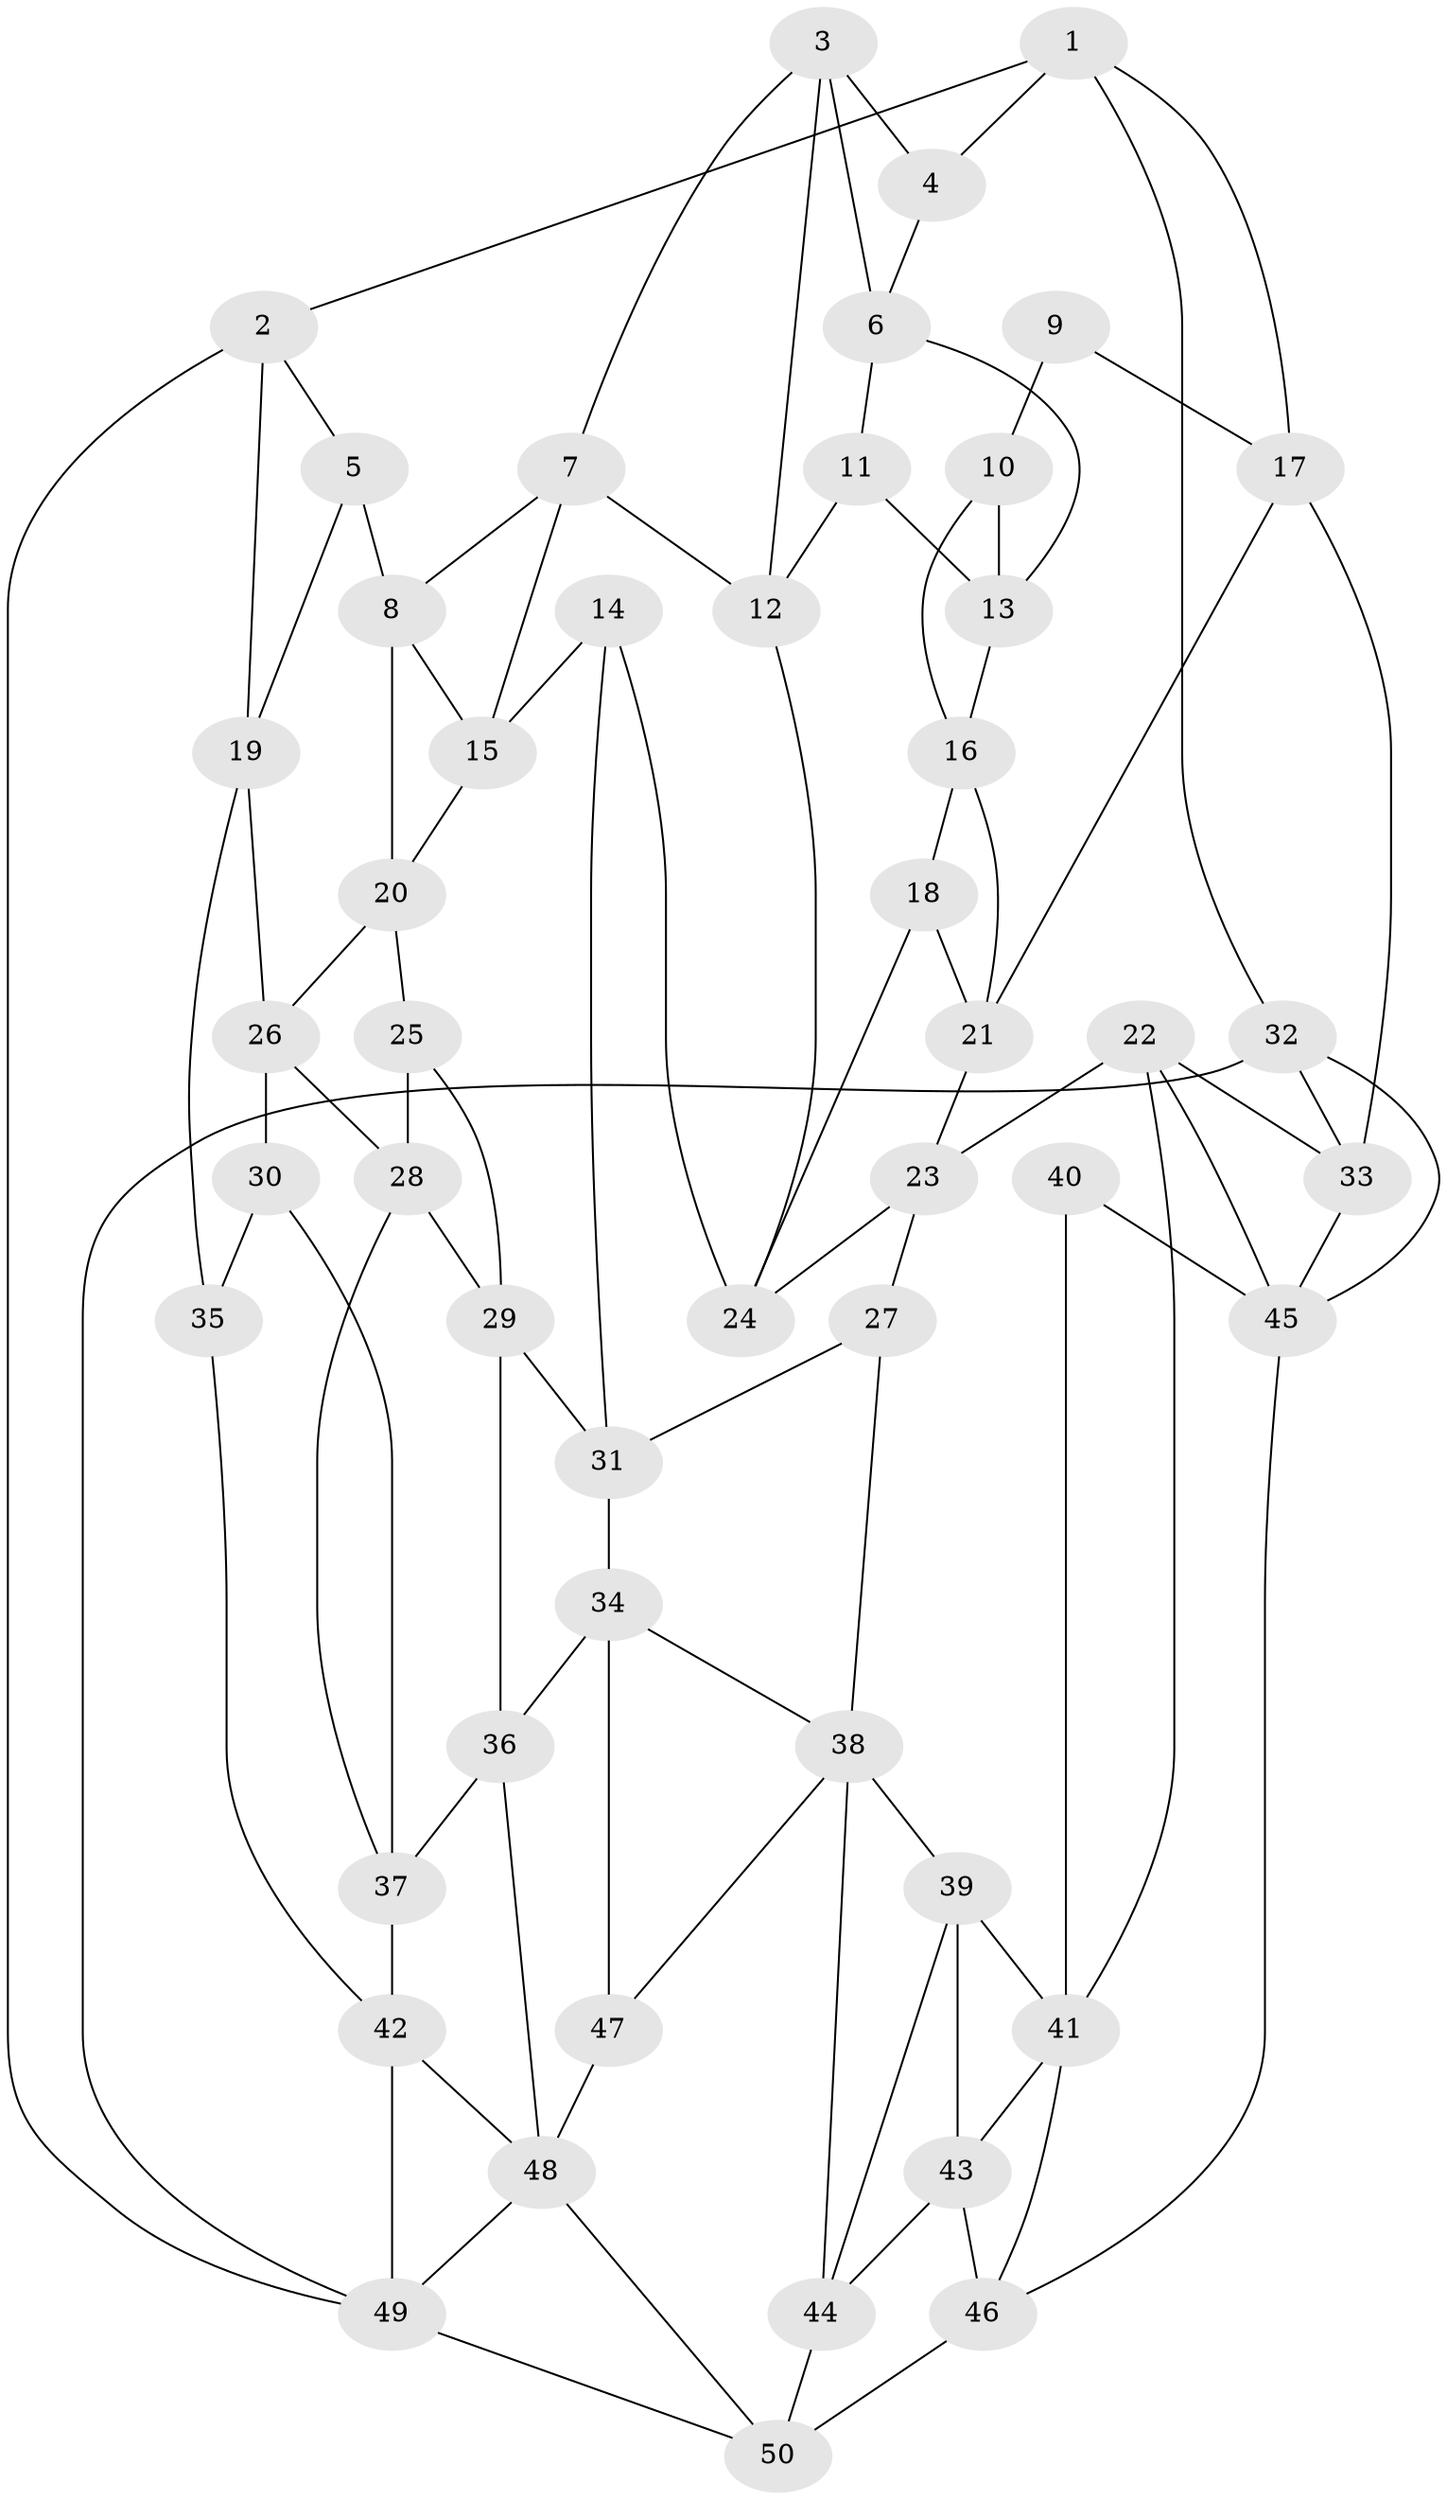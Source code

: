 // original degree distribution, {3: 0.024193548387096774, 6: 0.24193548387096775, 4: 0.24193548387096775, 5: 0.49193548387096775}
// Generated by graph-tools (version 1.1) at 2025/38/03/04/25 23:38:27]
// undirected, 50 vertices, 95 edges
graph export_dot {
  node [color=gray90,style=filled];
  1;
  2;
  3;
  4;
  5;
  6;
  7;
  8;
  9;
  10;
  11;
  12;
  13;
  14;
  15;
  16;
  17;
  18;
  19;
  20;
  21;
  22;
  23;
  24;
  25;
  26;
  27;
  28;
  29;
  30;
  31;
  32;
  33;
  34;
  35;
  36;
  37;
  38;
  39;
  40;
  41;
  42;
  43;
  44;
  45;
  46;
  47;
  48;
  49;
  50;
  1 -- 2 [weight=1.0];
  1 -- 4 [weight=1.0];
  1 -- 17 [weight=1.0];
  1 -- 32 [weight=1.0];
  2 -- 5 [weight=1.0];
  2 -- 19 [weight=1.0];
  2 -- 49 [weight=1.0];
  3 -- 4 [weight=1.0];
  3 -- 6 [weight=2.0];
  3 -- 7 [weight=1.0];
  3 -- 12 [weight=1.0];
  4 -- 6 [weight=2.0];
  5 -- 8 [weight=2.0];
  5 -- 19 [weight=1.0];
  6 -- 11 [weight=1.0];
  6 -- 13 [weight=1.0];
  7 -- 8 [weight=1.0];
  7 -- 12 [weight=1.0];
  7 -- 15 [weight=1.0];
  8 -- 15 [weight=1.0];
  8 -- 20 [weight=1.0];
  9 -- 10 [weight=2.0];
  9 -- 17 [weight=2.0];
  10 -- 13 [weight=1.0];
  10 -- 16 [weight=1.0];
  11 -- 12 [weight=1.0];
  11 -- 13 [weight=1.0];
  12 -- 24 [weight=1.0];
  13 -- 16 [weight=1.0];
  14 -- 15 [weight=1.0];
  14 -- 24 [weight=1.0];
  14 -- 31 [weight=1.0];
  15 -- 20 [weight=1.0];
  16 -- 18 [weight=1.0];
  16 -- 21 [weight=1.0];
  17 -- 21 [weight=1.0];
  17 -- 33 [weight=1.0];
  18 -- 21 [weight=1.0];
  18 -- 24 [weight=1.0];
  19 -- 26 [weight=1.0];
  19 -- 35 [weight=1.0];
  20 -- 25 [weight=1.0];
  20 -- 26 [weight=1.0];
  21 -- 23 [weight=1.0];
  22 -- 23 [weight=1.0];
  22 -- 33 [weight=1.0];
  22 -- 41 [weight=1.0];
  22 -- 45 [weight=1.0];
  23 -- 24 [weight=1.0];
  23 -- 27 [weight=1.0];
  25 -- 28 [weight=1.0];
  25 -- 29 [weight=1.0];
  26 -- 28 [weight=1.0];
  26 -- 30 [weight=1.0];
  27 -- 31 [weight=1.0];
  27 -- 38 [weight=1.0];
  28 -- 29 [weight=1.0];
  28 -- 37 [weight=1.0];
  29 -- 31 [weight=1.0];
  29 -- 36 [weight=1.0];
  30 -- 35 [weight=2.0];
  30 -- 37 [weight=1.0];
  31 -- 34 [weight=1.0];
  32 -- 33 [weight=1.0];
  32 -- 45 [weight=1.0];
  32 -- 49 [weight=1.0];
  33 -- 45 [weight=1.0];
  34 -- 36 [weight=1.0];
  34 -- 38 [weight=1.0];
  34 -- 47 [weight=1.0];
  35 -- 42 [weight=1.0];
  36 -- 37 [weight=1.0];
  36 -- 48 [weight=1.0];
  37 -- 42 [weight=1.0];
  38 -- 39 [weight=1.0];
  38 -- 44 [weight=1.0];
  38 -- 47 [weight=1.0];
  39 -- 41 [weight=1.0];
  39 -- 43 [weight=1.0];
  39 -- 44 [weight=1.0];
  40 -- 41 [weight=2.0];
  40 -- 45 [weight=2.0];
  41 -- 43 [weight=1.0];
  41 -- 46 [weight=1.0];
  42 -- 48 [weight=1.0];
  42 -- 49 [weight=1.0];
  43 -- 44 [weight=1.0];
  43 -- 46 [weight=1.0];
  44 -- 50 [weight=1.0];
  45 -- 46 [weight=1.0];
  46 -- 50 [weight=1.0];
  47 -- 48 [weight=2.0];
  48 -- 49 [weight=1.0];
  48 -- 50 [weight=1.0];
  49 -- 50 [weight=1.0];
}
